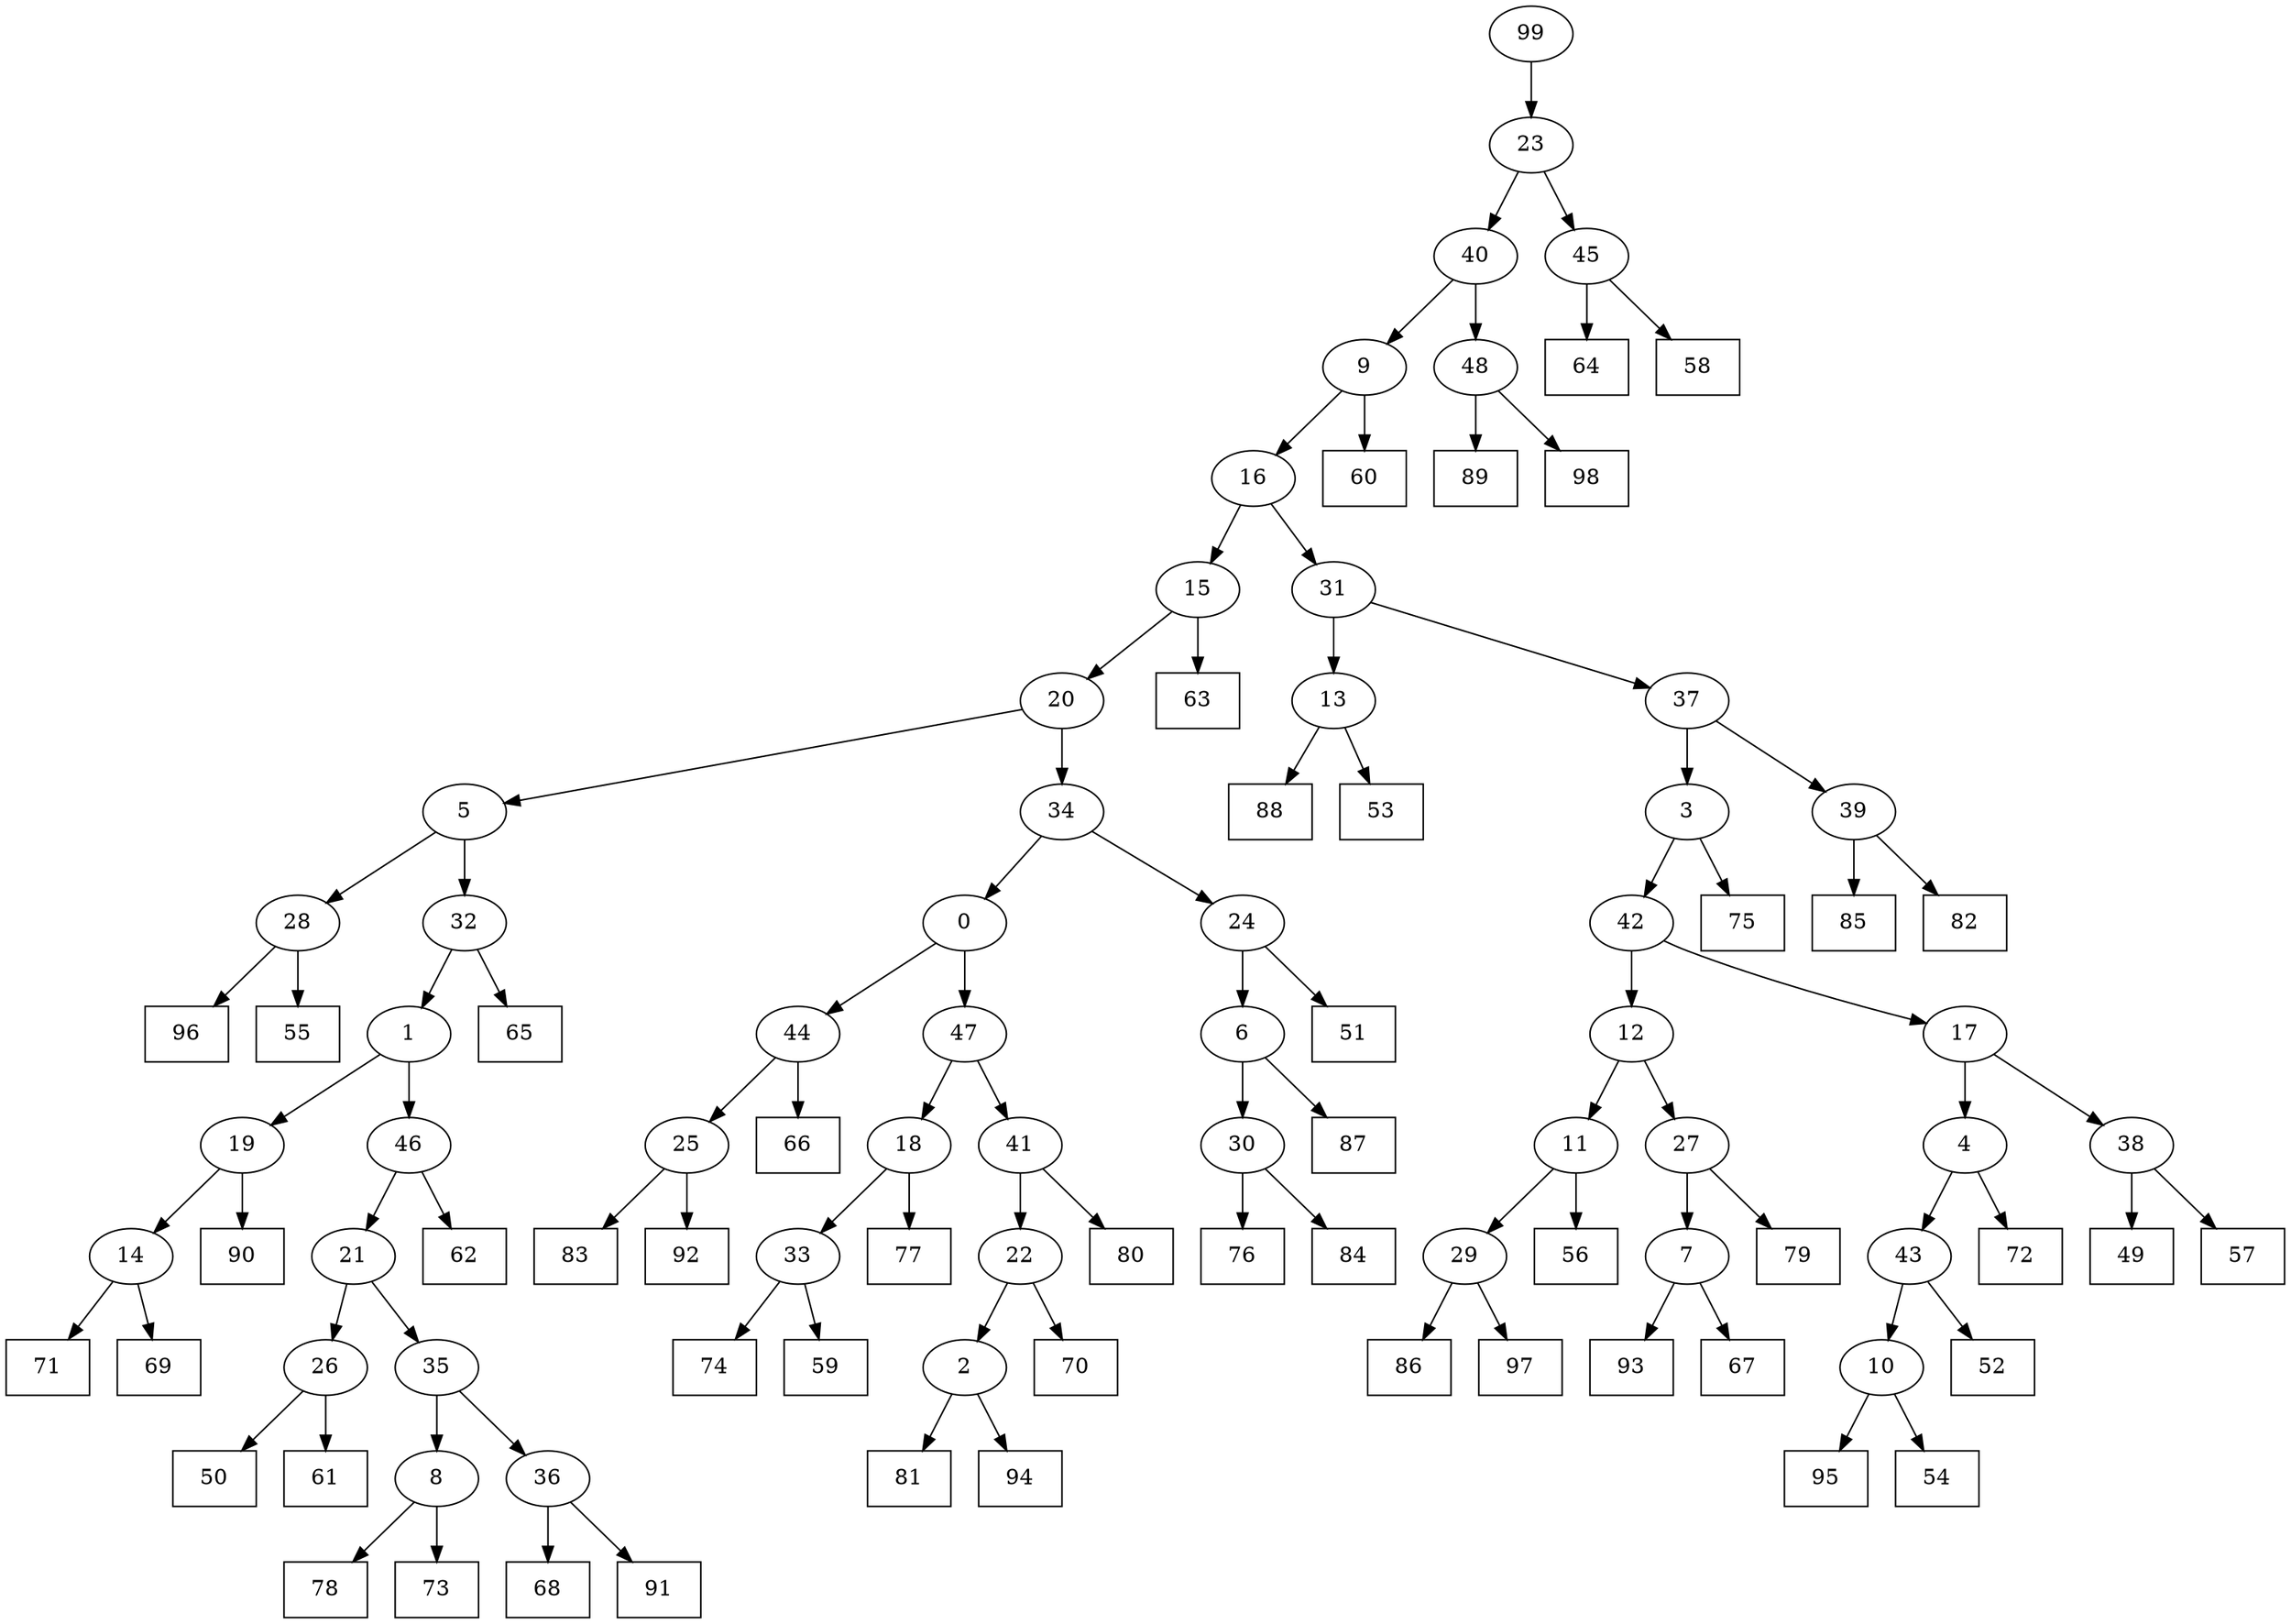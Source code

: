 digraph G {
0[label="0"];
1[label="1"];
2[label="2"];
3[label="3"];
4[label="4"];
5[label="5"];
6[label="6"];
7[label="7"];
8[label="8"];
9[label="9"];
10[label="10"];
11[label="11"];
12[label="12"];
13[label="13"];
14[label="14"];
15[label="15"];
16[label="16"];
17[label="17"];
18[label="18"];
19[label="19"];
20[label="20"];
21[label="21"];
22[label="22"];
23[label="23"];
24[label="24"];
25[label="25"];
26[label="26"];
27[label="27"];
28[label="28"];
29[label="29"];
30[label="30"];
31[label="31"];
32[label="32"];
33[label="33"];
34[label="34"];
35[label="35"];
36[label="36"];
37[label="37"];
38[label="38"];
39[label="39"];
40[label="40"];
41[label="41"];
42[label="42"];
43[label="43"];
44[label="44"];
45[label="45"];
46[label="46"];
47[label="47"];
48[label="48"];
49[shape=box,label="81"];
50[shape=box,label="71"];
51[shape=box,label="68"];
52[shape=box,label="91"];
53[shape=box,label="74"];
54[shape=box,label="94"];
55[shape=box,label="95"];
56[shape=box,label="50"];
57[shape=box,label="88"];
58[shape=box,label="89"];
59[shape=box,label="63"];
60[shape=box,label="62"];
61[shape=box,label="54"];
62[shape=box,label="49"];
63[shape=box,label="60"];
64[shape=box,label="69"];
65[shape=box,label="96"];
66[shape=box,label="57"];
67[shape=box,label="55"];
68[shape=box,label="79"];
69[shape=box,label="66"];
70[shape=box,label="85"];
71[shape=box,label="87"];
72[shape=box,label="64"];
73[shape=box,label="53"];
74[shape=box,label="98"];
75[shape=box,label="65"];
76[shape=box,label="78"];
77[shape=box,label="75"];
78[shape=box,label="56"];
79[shape=box,label="61"];
80[shape=box,label="80"];
81[shape=box,label="70"];
82[shape=box,label="83"];
83[shape=box,label="92"];
84[shape=box,label="59"];
85[shape=box,label="86"];
86[shape=box,label="97"];
87[shape=box,label="93"];
88[shape=box,label="58"];
89[shape=box,label="52"];
90[shape=box,label="67"];
91[shape=box,label="76"];
92[shape=box,label="84"];
93[shape=box,label="90"];
94[shape=box,label="72"];
95[shape=box,label="51"];
96[shape=box,label="73"];
97[shape=box,label="77"];
98[shape=box,label="82"];
99[label="99"];
29->85 ;
8->96 ;
36->51 ;
2->54 ;
10->61 ;
35->36 ;
39->70 ;
4->94 ;
16->31 ;
45->88 ;
48->58 ;
14->64 ;
3->77 ;
31->37 ;
17->4 ;
14->50 ;
26->56 ;
44->69 ;
21->35 ;
35->8 ;
37->3 ;
32->1 ;
15->59 ;
6->30 ;
33->84 ;
4->43 ;
8->76 ;
7->87 ;
33->53 ;
19->93 ;
1->19 ;
5->32 ;
19->14 ;
37->39 ;
39->98 ;
28->65 ;
99->23 ;
3->42 ;
42->17 ;
38->66 ;
43->10 ;
10->55 ;
18->97 ;
25->83 ;
28->67 ;
11->78 ;
13->57 ;
34->24 ;
36->52 ;
34->0 ;
0->47 ;
5->28 ;
9->16 ;
16->15 ;
41->80 ;
23->40 ;
40->48 ;
40->9 ;
9->63 ;
43->89 ;
47->41 ;
48->74 ;
24->6 ;
6->71 ;
17->38 ;
38->62 ;
27->68 ;
7->90 ;
32->75 ;
47->18 ;
18->33 ;
20->5 ;
30->92 ;
30->91 ;
15->20 ;
20->34 ;
46->60 ;
22->2 ;
2->49 ;
27->7 ;
41->22 ;
22->81 ;
29->86 ;
12->11 ;
25->82 ;
26->79 ;
1->46 ;
31->13 ;
13->73 ;
23->45 ;
45->72 ;
0->44 ;
44->25 ;
11->29 ;
46->21 ;
21->26 ;
24->95 ;
42->12 ;
12->27 ;
}
